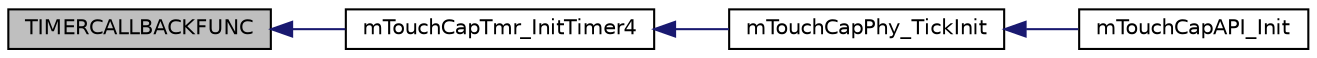 digraph "TIMERCALLBACKFUNC"
{
  edge [fontname="Helvetica",fontsize="10",labelfontname="Helvetica",labelfontsize="10"];
  node [fontname="Helvetica",fontsize="10",shape=record];
  rankdir="LR";
  Node1 [label="TIMERCALLBACKFUNC",height=0.2,width=0.4,color="black", fillcolor="grey75", style="filled", fontcolor="black"];
  Node1 -> Node2 [dir="back",color="midnightblue",fontsize="10",style="solid",fontname="Helvetica"];
  Node2 [label="mTouchCapTmr_InitTimer4",height=0.2,width=0.4,color="black", fillcolor="white", style="filled",URL="$m_touch_cap_tmr_8c.html#acca8db96d35ff1f5a811cdad2f7e4855"];
  Node2 -> Node3 [dir="back",color="midnightblue",fontsize="10",style="solid",fontname="Helvetica"];
  Node3 [label="mTouchCapPhy_TickInit",height=0.2,width=0.4,color="black", fillcolor="white", style="filled",URL="$m_touch_cap_phy_8c.html#a49f77d2370d5f39deff4b7ca7718c237"];
  Node3 -> Node4 [dir="back",color="midnightblue",fontsize="10",style="solid",fontname="Helvetica"];
  Node4 [label="mTouchCapAPI_Init",height=0.2,width=0.4,color="black", fillcolor="white", style="filled",URL="$m_touch_cap_a_p_i_8c.html#a8d4929c942583a670768f86a896348d0"];
}
